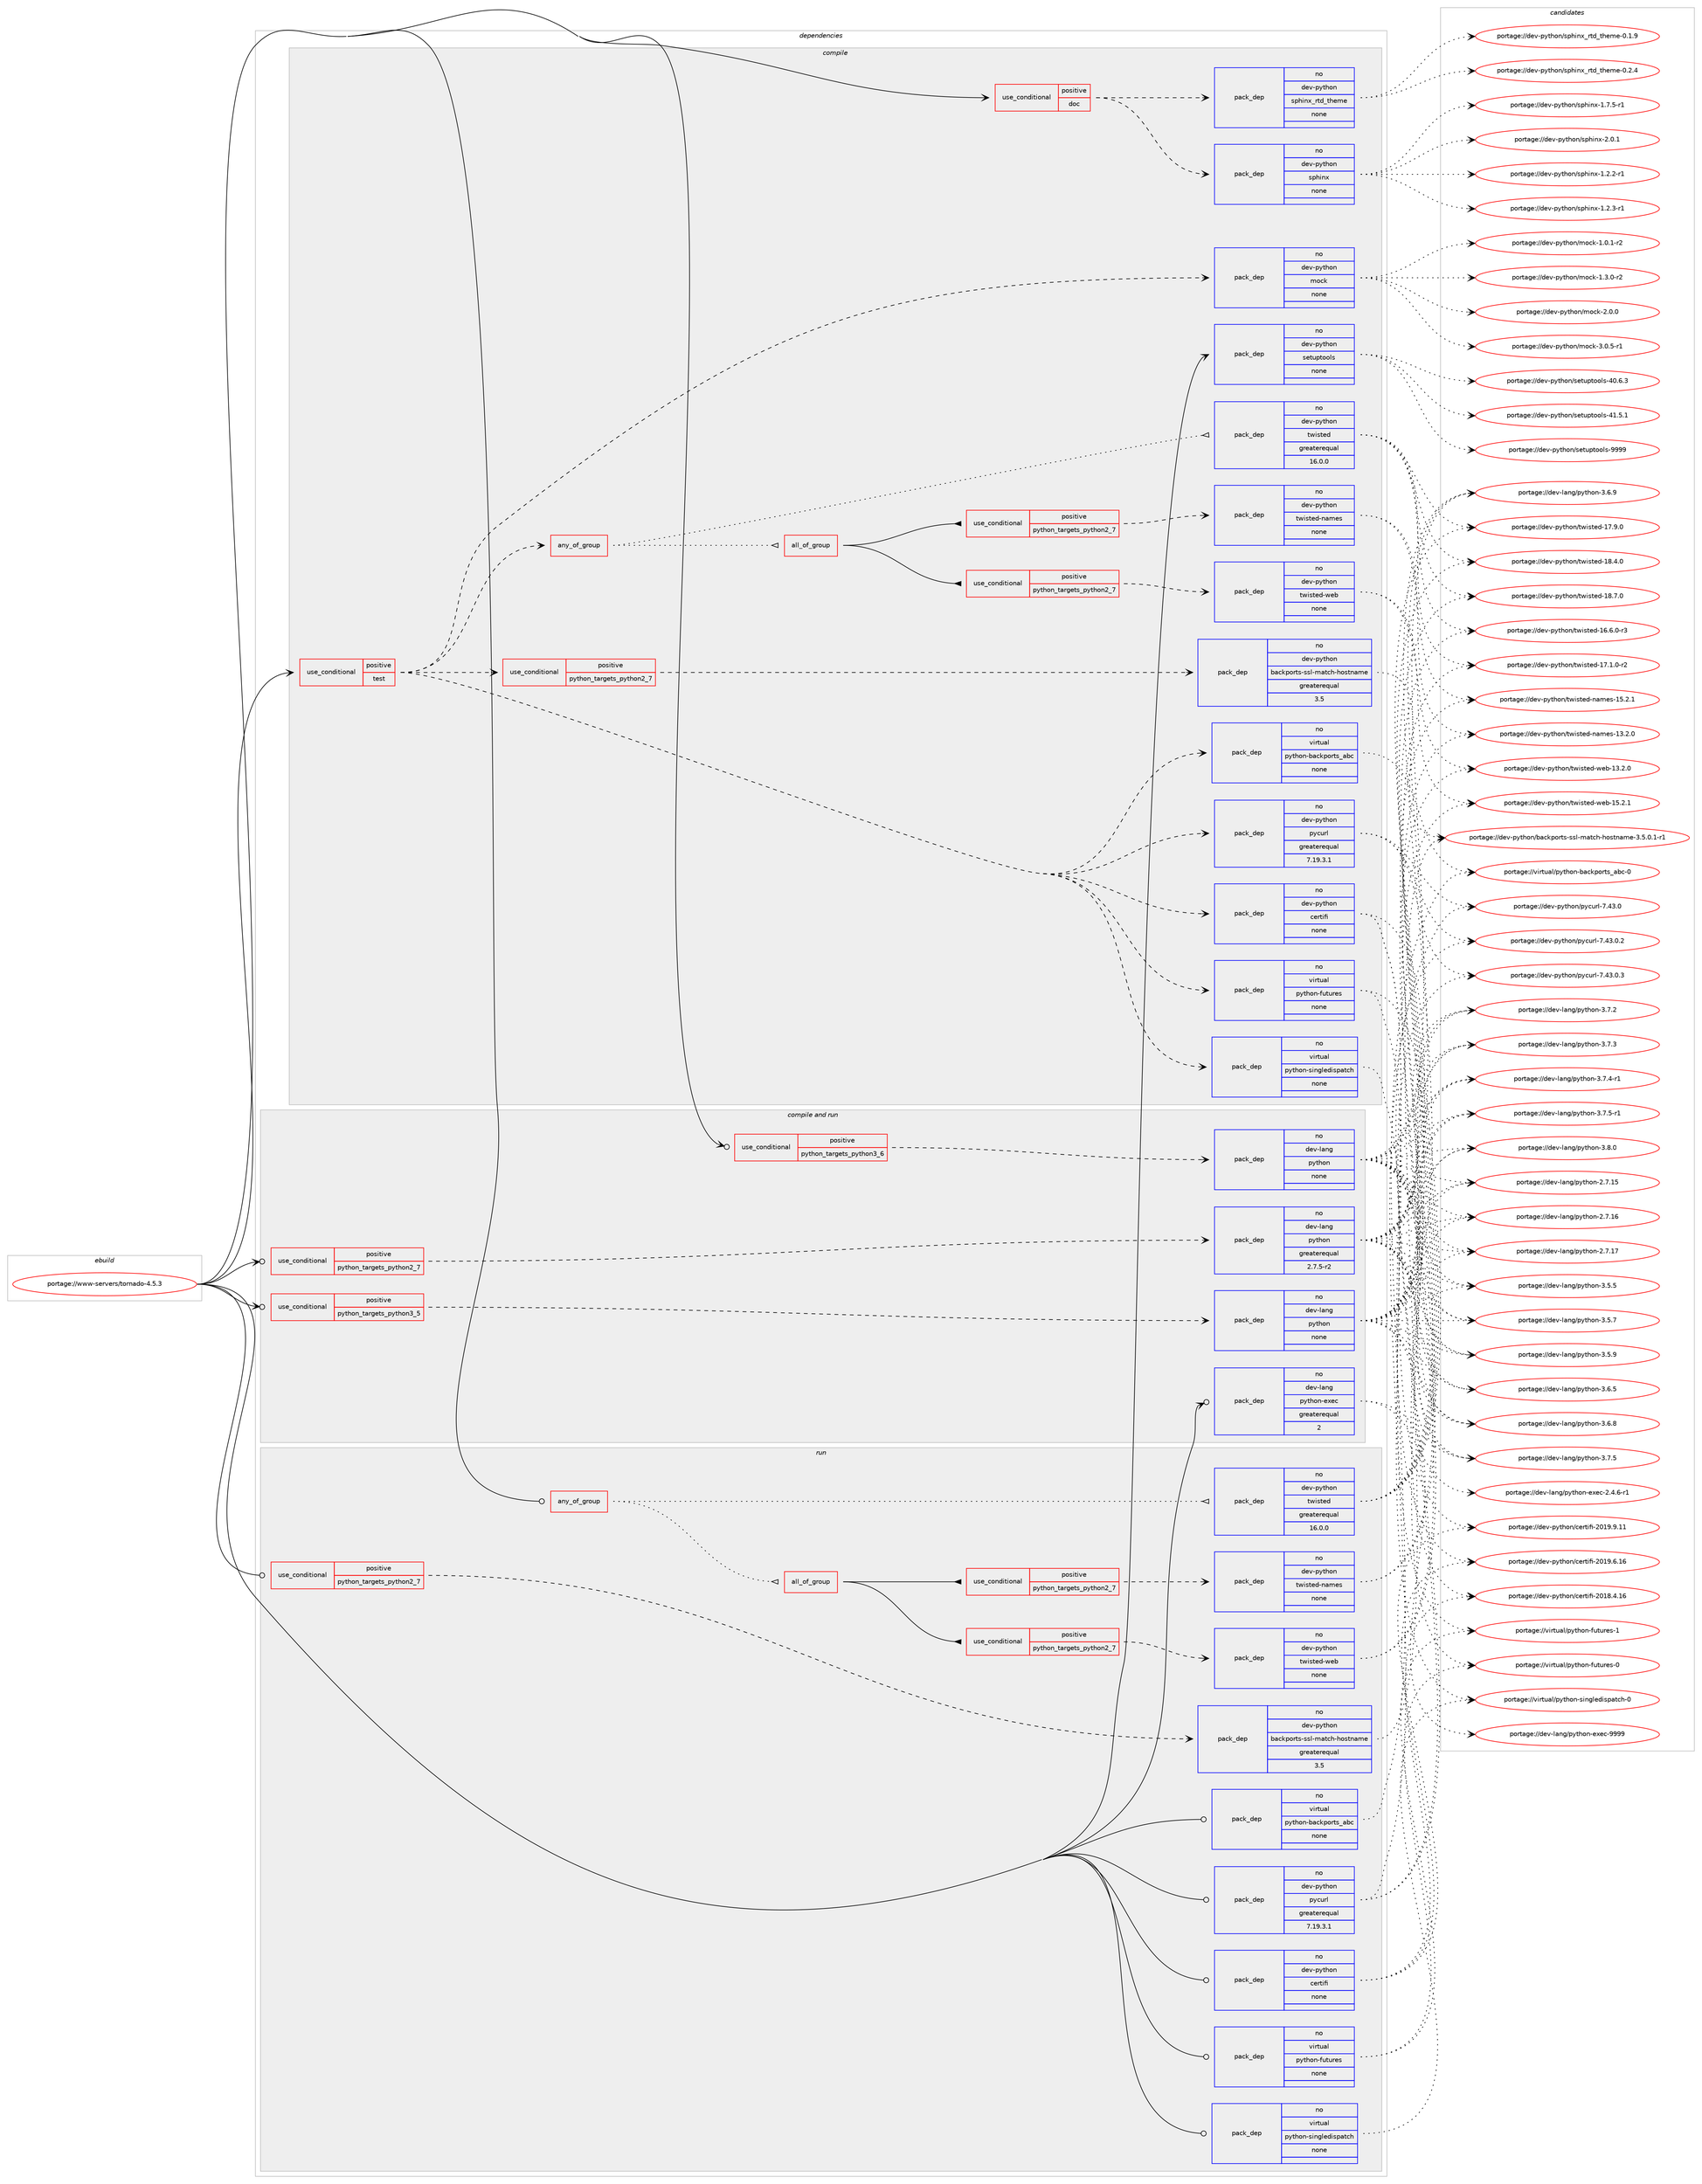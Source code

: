 digraph prolog {

# *************
# Graph options
# *************

newrank=true;
concentrate=true;
compound=true;
graph [rankdir=LR,fontname=Helvetica,fontsize=10,ranksep=1.5];#, ranksep=2.5, nodesep=0.2];
edge  [arrowhead=vee];
node  [fontname=Helvetica,fontsize=10];

# **********
# The ebuild
# **********

subgraph cluster_leftcol {
color=gray;
rank=same;
label=<<i>ebuild</i>>;
id [label="portage://www-servers/tornado-4.5.3", color=red, width=4, href="../www-servers/tornado-4.5.3.svg"];
}

# ****************
# The dependencies
# ****************

subgraph cluster_midcol {
color=gray;
label=<<i>dependencies</i>>;
subgraph cluster_compile {
fillcolor="#eeeeee";
style=filled;
label=<<i>compile</i>>;
subgraph cond107075 {
dependency444570 [label=<<TABLE BORDER="0" CELLBORDER="1" CELLSPACING="0" CELLPADDING="4"><TR><TD ROWSPAN="3" CELLPADDING="10">use_conditional</TD></TR><TR><TD>positive</TD></TR><TR><TD>doc</TD></TR></TABLE>>, shape=none, color=red];
subgraph pack329597 {
dependency444571 [label=<<TABLE BORDER="0" CELLBORDER="1" CELLSPACING="0" CELLPADDING="4" WIDTH="220"><TR><TD ROWSPAN="6" CELLPADDING="30">pack_dep</TD></TR><TR><TD WIDTH="110">no</TD></TR><TR><TD>dev-python</TD></TR><TR><TD>sphinx</TD></TR><TR><TD>none</TD></TR><TR><TD></TD></TR></TABLE>>, shape=none, color=blue];
}
dependency444570:e -> dependency444571:w [weight=20,style="dashed",arrowhead="vee"];
subgraph pack329598 {
dependency444572 [label=<<TABLE BORDER="0" CELLBORDER="1" CELLSPACING="0" CELLPADDING="4" WIDTH="220"><TR><TD ROWSPAN="6" CELLPADDING="30">pack_dep</TD></TR><TR><TD WIDTH="110">no</TD></TR><TR><TD>dev-python</TD></TR><TR><TD>sphinx_rtd_theme</TD></TR><TR><TD>none</TD></TR><TR><TD></TD></TR></TABLE>>, shape=none, color=blue];
}
dependency444570:e -> dependency444572:w [weight=20,style="dashed",arrowhead="vee"];
}
id:e -> dependency444570:w [weight=20,style="solid",arrowhead="vee"];
subgraph cond107076 {
dependency444573 [label=<<TABLE BORDER="0" CELLBORDER="1" CELLSPACING="0" CELLPADDING="4"><TR><TD ROWSPAN="3" CELLPADDING="10">use_conditional</TD></TR><TR><TD>positive</TD></TR><TR><TD>test</TD></TR></TABLE>>, shape=none, color=red];
subgraph pack329599 {
dependency444574 [label=<<TABLE BORDER="0" CELLBORDER="1" CELLSPACING="0" CELLPADDING="4" WIDTH="220"><TR><TD ROWSPAN="6" CELLPADDING="30">pack_dep</TD></TR><TR><TD WIDTH="110">no</TD></TR><TR><TD>dev-python</TD></TR><TR><TD>certifi</TD></TR><TR><TD>none</TD></TR><TR><TD></TD></TR></TABLE>>, shape=none, color=blue];
}
dependency444573:e -> dependency444574:w [weight=20,style="dashed",arrowhead="vee"];
subgraph pack329600 {
dependency444575 [label=<<TABLE BORDER="0" CELLBORDER="1" CELLSPACING="0" CELLPADDING="4" WIDTH="220"><TR><TD ROWSPAN="6" CELLPADDING="30">pack_dep</TD></TR><TR><TD WIDTH="110">no</TD></TR><TR><TD>dev-python</TD></TR><TR><TD>pycurl</TD></TR><TR><TD>greaterequal</TD></TR><TR><TD>7.19.3.1</TD></TR></TABLE>>, shape=none, color=blue];
}
dependency444573:e -> dependency444575:w [weight=20,style="dashed",arrowhead="vee"];
subgraph cond107077 {
dependency444576 [label=<<TABLE BORDER="0" CELLBORDER="1" CELLSPACING="0" CELLPADDING="4"><TR><TD ROWSPAN="3" CELLPADDING="10">use_conditional</TD></TR><TR><TD>positive</TD></TR><TR><TD>python_targets_python2_7</TD></TR></TABLE>>, shape=none, color=red];
subgraph pack329601 {
dependency444577 [label=<<TABLE BORDER="0" CELLBORDER="1" CELLSPACING="0" CELLPADDING="4" WIDTH="220"><TR><TD ROWSPAN="6" CELLPADDING="30">pack_dep</TD></TR><TR><TD WIDTH="110">no</TD></TR><TR><TD>dev-python</TD></TR><TR><TD>backports-ssl-match-hostname</TD></TR><TR><TD>greaterequal</TD></TR><TR><TD>3.5</TD></TR></TABLE>>, shape=none, color=blue];
}
dependency444576:e -> dependency444577:w [weight=20,style="dashed",arrowhead="vee"];
}
dependency444573:e -> dependency444576:w [weight=20,style="dashed",arrowhead="vee"];
subgraph any7617 {
dependency444578 [label=<<TABLE BORDER="0" CELLBORDER="1" CELLSPACING="0" CELLPADDING="4"><TR><TD CELLPADDING="10">any_of_group</TD></TR></TABLE>>, shape=none, color=red];subgraph pack329602 {
dependency444579 [label=<<TABLE BORDER="0" CELLBORDER="1" CELLSPACING="0" CELLPADDING="4" WIDTH="220"><TR><TD ROWSPAN="6" CELLPADDING="30">pack_dep</TD></TR><TR><TD WIDTH="110">no</TD></TR><TR><TD>dev-python</TD></TR><TR><TD>twisted</TD></TR><TR><TD>greaterequal</TD></TR><TR><TD>16.0.0</TD></TR></TABLE>>, shape=none, color=blue];
}
dependency444578:e -> dependency444579:w [weight=20,style="dotted",arrowhead="oinv"];
subgraph all284 {
dependency444580 [label=<<TABLE BORDER="0" CELLBORDER="1" CELLSPACING="0" CELLPADDING="4"><TR><TD CELLPADDING="10">all_of_group</TD></TR></TABLE>>, shape=none, color=red];subgraph cond107078 {
dependency444581 [label=<<TABLE BORDER="0" CELLBORDER="1" CELLSPACING="0" CELLPADDING="4"><TR><TD ROWSPAN="3" CELLPADDING="10">use_conditional</TD></TR><TR><TD>positive</TD></TR><TR><TD>python_targets_python2_7</TD></TR></TABLE>>, shape=none, color=red];
subgraph pack329603 {
dependency444582 [label=<<TABLE BORDER="0" CELLBORDER="1" CELLSPACING="0" CELLPADDING="4" WIDTH="220"><TR><TD ROWSPAN="6" CELLPADDING="30">pack_dep</TD></TR><TR><TD WIDTH="110">no</TD></TR><TR><TD>dev-python</TD></TR><TR><TD>twisted-names</TD></TR><TR><TD>none</TD></TR><TR><TD></TD></TR></TABLE>>, shape=none, color=blue];
}
dependency444581:e -> dependency444582:w [weight=20,style="dashed",arrowhead="vee"];
}
dependency444580:e -> dependency444581:w [weight=20,style="solid",arrowhead="inv"];
subgraph cond107079 {
dependency444583 [label=<<TABLE BORDER="0" CELLBORDER="1" CELLSPACING="0" CELLPADDING="4"><TR><TD ROWSPAN="3" CELLPADDING="10">use_conditional</TD></TR><TR><TD>positive</TD></TR><TR><TD>python_targets_python2_7</TD></TR></TABLE>>, shape=none, color=red];
subgraph pack329604 {
dependency444584 [label=<<TABLE BORDER="0" CELLBORDER="1" CELLSPACING="0" CELLPADDING="4" WIDTH="220"><TR><TD ROWSPAN="6" CELLPADDING="30">pack_dep</TD></TR><TR><TD WIDTH="110">no</TD></TR><TR><TD>dev-python</TD></TR><TR><TD>twisted-web</TD></TR><TR><TD>none</TD></TR><TR><TD></TD></TR></TABLE>>, shape=none, color=blue];
}
dependency444583:e -> dependency444584:w [weight=20,style="dashed",arrowhead="vee"];
}
dependency444580:e -> dependency444583:w [weight=20,style="solid",arrowhead="inv"];
}
dependency444578:e -> dependency444580:w [weight=20,style="dotted",arrowhead="oinv"];
}
dependency444573:e -> dependency444578:w [weight=20,style="dashed",arrowhead="vee"];
subgraph pack329605 {
dependency444585 [label=<<TABLE BORDER="0" CELLBORDER="1" CELLSPACING="0" CELLPADDING="4" WIDTH="220"><TR><TD ROWSPAN="6" CELLPADDING="30">pack_dep</TD></TR><TR><TD WIDTH="110">no</TD></TR><TR><TD>virtual</TD></TR><TR><TD>python-backports_abc</TD></TR><TR><TD>none</TD></TR><TR><TD></TD></TR></TABLE>>, shape=none, color=blue];
}
dependency444573:e -> dependency444585:w [weight=20,style="dashed",arrowhead="vee"];
subgraph pack329606 {
dependency444586 [label=<<TABLE BORDER="0" CELLBORDER="1" CELLSPACING="0" CELLPADDING="4" WIDTH="220"><TR><TD ROWSPAN="6" CELLPADDING="30">pack_dep</TD></TR><TR><TD WIDTH="110">no</TD></TR><TR><TD>virtual</TD></TR><TR><TD>python-futures</TD></TR><TR><TD>none</TD></TR><TR><TD></TD></TR></TABLE>>, shape=none, color=blue];
}
dependency444573:e -> dependency444586:w [weight=20,style="dashed",arrowhead="vee"];
subgraph pack329607 {
dependency444587 [label=<<TABLE BORDER="0" CELLBORDER="1" CELLSPACING="0" CELLPADDING="4" WIDTH="220"><TR><TD ROWSPAN="6" CELLPADDING="30">pack_dep</TD></TR><TR><TD WIDTH="110">no</TD></TR><TR><TD>virtual</TD></TR><TR><TD>python-singledispatch</TD></TR><TR><TD>none</TD></TR><TR><TD></TD></TR></TABLE>>, shape=none, color=blue];
}
dependency444573:e -> dependency444587:w [weight=20,style="dashed",arrowhead="vee"];
subgraph pack329608 {
dependency444588 [label=<<TABLE BORDER="0" CELLBORDER="1" CELLSPACING="0" CELLPADDING="4" WIDTH="220"><TR><TD ROWSPAN="6" CELLPADDING="30">pack_dep</TD></TR><TR><TD WIDTH="110">no</TD></TR><TR><TD>dev-python</TD></TR><TR><TD>mock</TD></TR><TR><TD>none</TD></TR><TR><TD></TD></TR></TABLE>>, shape=none, color=blue];
}
dependency444573:e -> dependency444588:w [weight=20,style="dashed",arrowhead="vee"];
}
id:e -> dependency444573:w [weight=20,style="solid",arrowhead="vee"];
subgraph pack329609 {
dependency444589 [label=<<TABLE BORDER="0" CELLBORDER="1" CELLSPACING="0" CELLPADDING="4" WIDTH="220"><TR><TD ROWSPAN="6" CELLPADDING="30">pack_dep</TD></TR><TR><TD WIDTH="110">no</TD></TR><TR><TD>dev-python</TD></TR><TR><TD>setuptools</TD></TR><TR><TD>none</TD></TR><TR><TD></TD></TR></TABLE>>, shape=none, color=blue];
}
id:e -> dependency444589:w [weight=20,style="solid",arrowhead="vee"];
}
subgraph cluster_compileandrun {
fillcolor="#eeeeee";
style=filled;
label=<<i>compile and run</i>>;
subgraph cond107080 {
dependency444590 [label=<<TABLE BORDER="0" CELLBORDER="1" CELLSPACING="0" CELLPADDING="4"><TR><TD ROWSPAN="3" CELLPADDING="10">use_conditional</TD></TR><TR><TD>positive</TD></TR><TR><TD>python_targets_python2_7</TD></TR></TABLE>>, shape=none, color=red];
subgraph pack329610 {
dependency444591 [label=<<TABLE BORDER="0" CELLBORDER="1" CELLSPACING="0" CELLPADDING="4" WIDTH="220"><TR><TD ROWSPAN="6" CELLPADDING="30">pack_dep</TD></TR><TR><TD WIDTH="110">no</TD></TR><TR><TD>dev-lang</TD></TR><TR><TD>python</TD></TR><TR><TD>greaterequal</TD></TR><TR><TD>2.7.5-r2</TD></TR></TABLE>>, shape=none, color=blue];
}
dependency444590:e -> dependency444591:w [weight=20,style="dashed",arrowhead="vee"];
}
id:e -> dependency444590:w [weight=20,style="solid",arrowhead="odotvee"];
subgraph cond107081 {
dependency444592 [label=<<TABLE BORDER="0" CELLBORDER="1" CELLSPACING="0" CELLPADDING="4"><TR><TD ROWSPAN="3" CELLPADDING="10">use_conditional</TD></TR><TR><TD>positive</TD></TR><TR><TD>python_targets_python3_5</TD></TR></TABLE>>, shape=none, color=red];
subgraph pack329611 {
dependency444593 [label=<<TABLE BORDER="0" CELLBORDER="1" CELLSPACING="0" CELLPADDING="4" WIDTH="220"><TR><TD ROWSPAN="6" CELLPADDING="30">pack_dep</TD></TR><TR><TD WIDTH="110">no</TD></TR><TR><TD>dev-lang</TD></TR><TR><TD>python</TD></TR><TR><TD>none</TD></TR><TR><TD></TD></TR></TABLE>>, shape=none, color=blue];
}
dependency444592:e -> dependency444593:w [weight=20,style="dashed",arrowhead="vee"];
}
id:e -> dependency444592:w [weight=20,style="solid",arrowhead="odotvee"];
subgraph cond107082 {
dependency444594 [label=<<TABLE BORDER="0" CELLBORDER="1" CELLSPACING="0" CELLPADDING="4"><TR><TD ROWSPAN="3" CELLPADDING="10">use_conditional</TD></TR><TR><TD>positive</TD></TR><TR><TD>python_targets_python3_6</TD></TR></TABLE>>, shape=none, color=red];
subgraph pack329612 {
dependency444595 [label=<<TABLE BORDER="0" CELLBORDER="1" CELLSPACING="0" CELLPADDING="4" WIDTH="220"><TR><TD ROWSPAN="6" CELLPADDING="30">pack_dep</TD></TR><TR><TD WIDTH="110">no</TD></TR><TR><TD>dev-lang</TD></TR><TR><TD>python</TD></TR><TR><TD>none</TD></TR><TR><TD></TD></TR></TABLE>>, shape=none, color=blue];
}
dependency444594:e -> dependency444595:w [weight=20,style="dashed",arrowhead="vee"];
}
id:e -> dependency444594:w [weight=20,style="solid",arrowhead="odotvee"];
subgraph pack329613 {
dependency444596 [label=<<TABLE BORDER="0" CELLBORDER="1" CELLSPACING="0" CELLPADDING="4" WIDTH="220"><TR><TD ROWSPAN="6" CELLPADDING="30">pack_dep</TD></TR><TR><TD WIDTH="110">no</TD></TR><TR><TD>dev-lang</TD></TR><TR><TD>python-exec</TD></TR><TR><TD>greaterequal</TD></TR><TR><TD>2</TD></TR></TABLE>>, shape=none, color=blue];
}
id:e -> dependency444596:w [weight=20,style="solid",arrowhead="odotvee"];
}
subgraph cluster_run {
fillcolor="#eeeeee";
style=filled;
label=<<i>run</i>>;
subgraph any7618 {
dependency444597 [label=<<TABLE BORDER="0" CELLBORDER="1" CELLSPACING="0" CELLPADDING="4"><TR><TD CELLPADDING="10">any_of_group</TD></TR></TABLE>>, shape=none, color=red];subgraph pack329614 {
dependency444598 [label=<<TABLE BORDER="0" CELLBORDER="1" CELLSPACING="0" CELLPADDING="4" WIDTH="220"><TR><TD ROWSPAN="6" CELLPADDING="30">pack_dep</TD></TR><TR><TD WIDTH="110">no</TD></TR><TR><TD>dev-python</TD></TR><TR><TD>twisted</TD></TR><TR><TD>greaterequal</TD></TR><TR><TD>16.0.0</TD></TR></TABLE>>, shape=none, color=blue];
}
dependency444597:e -> dependency444598:w [weight=20,style="dotted",arrowhead="oinv"];
subgraph all285 {
dependency444599 [label=<<TABLE BORDER="0" CELLBORDER="1" CELLSPACING="0" CELLPADDING="4"><TR><TD CELLPADDING="10">all_of_group</TD></TR></TABLE>>, shape=none, color=red];subgraph cond107083 {
dependency444600 [label=<<TABLE BORDER="0" CELLBORDER="1" CELLSPACING="0" CELLPADDING="4"><TR><TD ROWSPAN="3" CELLPADDING="10">use_conditional</TD></TR><TR><TD>positive</TD></TR><TR><TD>python_targets_python2_7</TD></TR></TABLE>>, shape=none, color=red];
subgraph pack329615 {
dependency444601 [label=<<TABLE BORDER="0" CELLBORDER="1" CELLSPACING="0" CELLPADDING="4" WIDTH="220"><TR><TD ROWSPAN="6" CELLPADDING="30">pack_dep</TD></TR><TR><TD WIDTH="110">no</TD></TR><TR><TD>dev-python</TD></TR><TR><TD>twisted-names</TD></TR><TR><TD>none</TD></TR><TR><TD></TD></TR></TABLE>>, shape=none, color=blue];
}
dependency444600:e -> dependency444601:w [weight=20,style="dashed",arrowhead="vee"];
}
dependency444599:e -> dependency444600:w [weight=20,style="solid",arrowhead="inv"];
subgraph cond107084 {
dependency444602 [label=<<TABLE BORDER="0" CELLBORDER="1" CELLSPACING="0" CELLPADDING="4"><TR><TD ROWSPAN="3" CELLPADDING="10">use_conditional</TD></TR><TR><TD>positive</TD></TR><TR><TD>python_targets_python2_7</TD></TR></TABLE>>, shape=none, color=red];
subgraph pack329616 {
dependency444603 [label=<<TABLE BORDER="0" CELLBORDER="1" CELLSPACING="0" CELLPADDING="4" WIDTH="220"><TR><TD ROWSPAN="6" CELLPADDING="30">pack_dep</TD></TR><TR><TD WIDTH="110">no</TD></TR><TR><TD>dev-python</TD></TR><TR><TD>twisted-web</TD></TR><TR><TD>none</TD></TR><TR><TD></TD></TR></TABLE>>, shape=none, color=blue];
}
dependency444602:e -> dependency444603:w [weight=20,style="dashed",arrowhead="vee"];
}
dependency444599:e -> dependency444602:w [weight=20,style="solid",arrowhead="inv"];
}
dependency444597:e -> dependency444599:w [weight=20,style="dotted",arrowhead="oinv"];
}
id:e -> dependency444597:w [weight=20,style="solid",arrowhead="odot"];
subgraph cond107085 {
dependency444604 [label=<<TABLE BORDER="0" CELLBORDER="1" CELLSPACING="0" CELLPADDING="4"><TR><TD ROWSPAN="3" CELLPADDING="10">use_conditional</TD></TR><TR><TD>positive</TD></TR><TR><TD>python_targets_python2_7</TD></TR></TABLE>>, shape=none, color=red];
subgraph pack329617 {
dependency444605 [label=<<TABLE BORDER="0" CELLBORDER="1" CELLSPACING="0" CELLPADDING="4" WIDTH="220"><TR><TD ROWSPAN="6" CELLPADDING="30">pack_dep</TD></TR><TR><TD WIDTH="110">no</TD></TR><TR><TD>dev-python</TD></TR><TR><TD>backports-ssl-match-hostname</TD></TR><TR><TD>greaterequal</TD></TR><TR><TD>3.5</TD></TR></TABLE>>, shape=none, color=blue];
}
dependency444604:e -> dependency444605:w [weight=20,style="dashed",arrowhead="vee"];
}
id:e -> dependency444604:w [weight=20,style="solid",arrowhead="odot"];
subgraph pack329618 {
dependency444606 [label=<<TABLE BORDER="0" CELLBORDER="1" CELLSPACING="0" CELLPADDING="4" WIDTH="220"><TR><TD ROWSPAN="6" CELLPADDING="30">pack_dep</TD></TR><TR><TD WIDTH="110">no</TD></TR><TR><TD>dev-python</TD></TR><TR><TD>certifi</TD></TR><TR><TD>none</TD></TR><TR><TD></TD></TR></TABLE>>, shape=none, color=blue];
}
id:e -> dependency444606:w [weight=20,style="solid",arrowhead="odot"];
subgraph pack329619 {
dependency444607 [label=<<TABLE BORDER="0" CELLBORDER="1" CELLSPACING="0" CELLPADDING="4" WIDTH="220"><TR><TD ROWSPAN="6" CELLPADDING="30">pack_dep</TD></TR><TR><TD WIDTH="110">no</TD></TR><TR><TD>dev-python</TD></TR><TR><TD>pycurl</TD></TR><TR><TD>greaterequal</TD></TR><TR><TD>7.19.3.1</TD></TR></TABLE>>, shape=none, color=blue];
}
id:e -> dependency444607:w [weight=20,style="solid",arrowhead="odot"];
subgraph pack329620 {
dependency444608 [label=<<TABLE BORDER="0" CELLBORDER="1" CELLSPACING="0" CELLPADDING="4" WIDTH="220"><TR><TD ROWSPAN="6" CELLPADDING="30">pack_dep</TD></TR><TR><TD WIDTH="110">no</TD></TR><TR><TD>virtual</TD></TR><TR><TD>python-backports_abc</TD></TR><TR><TD>none</TD></TR><TR><TD></TD></TR></TABLE>>, shape=none, color=blue];
}
id:e -> dependency444608:w [weight=20,style="solid",arrowhead="odot"];
subgraph pack329621 {
dependency444609 [label=<<TABLE BORDER="0" CELLBORDER="1" CELLSPACING="0" CELLPADDING="4" WIDTH="220"><TR><TD ROWSPAN="6" CELLPADDING="30">pack_dep</TD></TR><TR><TD WIDTH="110">no</TD></TR><TR><TD>virtual</TD></TR><TR><TD>python-futures</TD></TR><TR><TD>none</TD></TR><TR><TD></TD></TR></TABLE>>, shape=none, color=blue];
}
id:e -> dependency444609:w [weight=20,style="solid",arrowhead="odot"];
subgraph pack329622 {
dependency444610 [label=<<TABLE BORDER="0" CELLBORDER="1" CELLSPACING="0" CELLPADDING="4" WIDTH="220"><TR><TD ROWSPAN="6" CELLPADDING="30">pack_dep</TD></TR><TR><TD WIDTH="110">no</TD></TR><TR><TD>virtual</TD></TR><TR><TD>python-singledispatch</TD></TR><TR><TD>none</TD></TR><TR><TD></TD></TR></TABLE>>, shape=none, color=blue];
}
id:e -> dependency444610:w [weight=20,style="solid",arrowhead="odot"];
}
}

# **************
# The candidates
# **************

subgraph cluster_choices {
rank=same;
color=gray;
label=<<i>candidates</i>>;

subgraph choice329597 {
color=black;
nodesep=1;
choiceportage10010111845112121116104111110471151121041051101204549465046504511449 [label="portage://dev-python/sphinx-1.2.2-r1", color=red, width=4,href="../dev-python/sphinx-1.2.2-r1.svg"];
choiceportage10010111845112121116104111110471151121041051101204549465046514511449 [label="portage://dev-python/sphinx-1.2.3-r1", color=red, width=4,href="../dev-python/sphinx-1.2.3-r1.svg"];
choiceportage10010111845112121116104111110471151121041051101204549465546534511449 [label="portage://dev-python/sphinx-1.7.5-r1", color=red, width=4,href="../dev-python/sphinx-1.7.5-r1.svg"];
choiceportage1001011184511212111610411111047115112104105110120455046484649 [label="portage://dev-python/sphinx-2.0.1", color=red, width=4,href="../dev-python/sphinx-2.0.1.svg"];
dependency444571:e -> choiceportage10010111845112121116104111110471151121041051101204549465046504511449:w [style=dotted,weight="100"];
dependency444571:e -> choiceportage10010111845112121116104111110471151121041051101204549465046514511449:w [style=dotted,weight="100"];
dependency444571:e -> choiceportage10010111845112121116104111110471151121041051101204549465546534511449:w [style=dotted,weight="100"];
dependency444571:e -> choiceportage1001011184511212111610411111047115112104105110120455046484649:w [style=dotted,weight="100"];
}
subgraph choice329598 {
color=black;
nodesep=1;
choiceportage10010111845112121116104111110471151121041051101209511411610095116104101109101454846494657 [label="portage://dev-python/sphinx_rtd_theme-0.1.9", color=red, width=4,href="../dev-python/sphinx_rtd_theme-0.1.9.svg"];
choiceportage10010111845112121116104111110471151121041051101209511411610095116104101109101454846504652 [label="portage://dev-python/sphinx_rtd_theme-0.2.4", color=red, width=4,href="../dev-python/sphinx_rtd_theme-0.2.4.svg"];
dependency444572:e -> choiceportage10010111845112121116104111110471151121041051101209511411610095116104101109101454846494657:w [style=dotted,weight="100"];
dependency444572:e -> choiceportage10010111845112121116104111110471151121041051101209511411610095116104101109101454846504652:w [style=dotted,weight="100"];
}
subgraph choice329599 {
color=black;
nodesep=1;
choiceportage10010111845112121116104111110479910111411610510210545504849564652464954 [label="portage://dev-python/certifi-2018.4.16", color=red, width=4,href="../dev-python/certifi-2018.4.16.svg"];
choiceportage10010111845112121116104111110479910111411610510210545504849574654464954 [label="portage://dev-python/certifi-2019.6.16", color=red, width=4,href="../dev-python/certifi-2019.6.16.svg"];
choiceportage10010111845112121116104111110479910111411610510210545504849574657464949 [label="portage://dev-python/certifi-2019.9.11", color=red, width=4,href="../dev-python/certifi-2019.9.11.svg"];
dependency444574:e -> choiceportage10010111845112121116104111110479910111411610510210545504849564652464954:w [style=dotted,weight="100"];
dependency444574:e -> choiceportage10010111845112121116104111110479910111411610510210545504849574654464954:w [style=dotted,weight="100"];
dependency444574:e -> choiceportage10010111845112121116104111110479910111411610510210545504849574657464949:w [style=dotted,weight="100"];
}
subgraph choice329600 {
color=black;
nodesep=1;
choiceportage10010111845112121116104111110471121219911711410845554652514648 [label="portage://dev-python/pycurl-7.43.0", color=red, width=4,href="../dev-python/pycurl-7.43.0.svg"];
choiceportage100101118451121211161041111104711212199117114108455546525146484650 [label="portage://dev-python/pycurl-7.43.0.2", color=red, width=4,href="../dev-python/pycurl-7.43.0.2.svg"];
choiceportage100101118451121211161041111104711212199117114108455546525146484651 [label="portage://dev-python/pycurl-7.43.0.3", color=red, width=4,href="../dev-python/pycurl-7.43.0.3.svg"];
dependency444575:e -> choiceportage10010111845112121116104111110471121219911711410845554652514648:w [style=dotted,weight="100"];
dependency444575:e -> choiceportage100101118451121211161041111104711212199117114108455546525146484650:w [style=dotted,weight="100"];
dependency444575:e -> choiceportage100101118451121211161041111104711212199117114108455546525146484651:w [style=dotted,weight="100"];
}
subgraph choice329601 {
color=black;
nodesep=1;
choiceportage100101118451121211161041111104798979910711211111411611545115115108451099711699104451041111151161109710910145514653464846494511449 [label="portage://dev-python/backports-ssl-match-hostname-3.5.0.1-r1", color=red, width=4,href="../dev-python/backports-ssl-match-hostname-3.5.0.1-r1.svg"];
dependency444577:e -> choiceportage100101118451121211161041111104798979910711211111411611545115115108451099711699104451041111151161109710910145514653464846494511449:w [style=dotted,weight="100"];
}
subgraph choice329602 {
color=black;
nodesep=1;
choiceportage1001011184511212111610411111047116119105115116101100454954465446484511451 [label="portage://dev-python/twisted-16.6.0-r3", color=red, width=4,href="../dev-python/twisted-16.6.0-r3.svg"];
choiceportage1001011184511212111610411111047116119105115116101100454955464946484511450 [label="portage://dev-python/twisted-17.1.0-r2", color=red, width=4,href="../dev-python/twisted-17.1.0-r2.svg"];
choiceportage100101118451121211161041111104711611910511511610110045495546574648 [label="portage://dev-python/twisted-17.9.0", color=red, width=4,href="../dev-python/twisted-17.9.0.svg"];
choiceportage100101118451121211161041111104711611910511511610110045495646524648 [label="portage://dev-python/twisted-18.4.0", color=red, width=4,href="../dev-python/twisted-18.4.0.svg"];
choiceportage100101118451121211161041111104711611910511511610110045495646554648 [label="portage://dev-python/twisted-18.7.0", color=red, width=4,href="../dev-python/twisted-18.7.0.svg"];
dependency444579:e -> choiceportage1001011184511212111610411111047116119105115116101100454954465446484511451:w [style=dotted,weight="100"];
dependency444579:e -> choiceportage1001011184511212111610411111047116119105115116101100454955464946484511450:w [style=dotted,weight="100"];
dependency444579:e -> choiceportage100101118451121211161041111104711611910511511610110045495546574648:w [style=dotted,weight="100"];
dependency444579:e -> choiceportage100101118451121211161041111104711611910511511610110045495646524648:w [style=dotted,weight="100"];
dependency444579:e -> choiceportage100101118451121211161041111104711611910511511610110045495646554648:w [style=dotted,weight="100"];
}
subgraph choice329603 {
color=black;
nodesep=1;
choiceportage1001011184511212111610411111047116119105115116101100451109710910111545495146504648 [label="portage://dev-python/twisted-names-13.2.0", color=red, width=4,href="../dev-python/twisted-names-13.2.0.svg"];
choiceportage1001011184511212111610411111047116119105115116101100451109710910111545495346504649 [label="portage://dev-python/twisted-names-15.2.1", color=red, width=4,href="../dev-python/twisted-names-15.2.1.svg"];
dependency444582:e -> choiceportage1001011184511212111610411111047116119105115116101100451109710910111545495146504648:w [style=dotted,weight="100"];
dependency444582:e -> choiceportage1001011184511212111610411111047116119105115116101100451109710910111545495346504649:w [style=dotted,weight="100"];
}
subgraph choice329604 {
color=black;
nodesep=1;
choiceportage1001011184511212111610411111047116119105115116101100451191019845495146504648 [label="portage://dev-python/twisted-web-13.2.0", color=red, width=4,href="../dev-python/twisted-web-13.2.0.svg"];
choiceportage1001011184511212111610411111047116119105115116101100451191019845495346504649 [label="portage://dev-python/twisted-web-15.2.1", color=red, width=4,href="../dev-python/twisted-web-15.2.1.svg"];
dependency444584:e -> choiceportage1001011184511212111610411111047116119105115116101100451191019845495146504648:w [style=dotted,weight="100"];
dependency444584:e -> choiceportage1001011184511212111610411111047116119105115116101100451191019845495346504649:w [style=dotted,weight="100"];
}
subgraph choice329605 {
color=black;
nodesep=1;
choiceportage118105114116117971084711212111610411111045989799107112111114116115959798994548 [label="portage://virtual/python-backports_abc-0", color=red, width=4,href="../virtual/python-backports_abc-0.svg"];
dependency444585:e -> choiceportage118105114116117971084711212111610411111045989799107112111114116115959798994548:w [style=dotted,weight="100"];
}
subgraph choice329606 {
color=black;
nodesep=1;
choiceportage1181051141161179710847112121116104111110451021171161171141011154548 [label="portage://virtual/python-futures-0", color=red, width=4,href="../virtual/python-futures-0.svg"];
choiceportage1181051141161179710847112121116104111110451021171161171141011154549 [label="portage://virtual/python-futures-1", color=red, width=4,href="../virtual/python-futures-1.svg"];
dependency444586:e -> choiceportage1181051141161179710847112121116104111110451021171161171141011154548:w [style=dotted,weight="100"];
dependency444586:e -> choiceportage1181051141161179710847112121116104111110451021171161171141011154549:w [style=dotted,weight="100"];
}
subgraph choice329607 {
color=black;
nodesep=1;
choiceportage11810511411611797108471121211161041111104511510511010310810110010511511297116991044548 [label="portage://virtual/python-singledispatch-0", color=red, width=4,href="../virtual/python-singledispatch-0.svg"];
dependency444587:e -> choiceportage11810511411611797108471121211161041111104511510511010310810110010511511297116991044548:w [style=dotted,weight="100"];
}
subgraph choice329608 {
color=black;
nodesep=1;
choiceportage1001011184511212111610411111047109111991074549464846494511450 [label="portage://dev-python/mock-1.0.1-r2", color=red, width=4,href="../dev-python/mock-1.0.1-r2.svg"];
choiceportage1001011184511212111610411111047109111991074549465146484511450 [label="portage://dev-python/mock-1.3.0-r2", color=red, width=4,href="../dev-python/mock-1.3.0-r2.svg"];
choiceportage100101118451121211161041111104710911199107455046484648 [label="portage://dev-python/mock-2.0.0", color=red, width=4,href="../dev-python/mock-2.0.0.svg"];
choiceportage1001011184511212111610411111047109111991074551464846534511449 [label="portage://dev-python/mock-3.0.5-r1", color=red, width=4,href="../dev-python/mock-3.0.5-r1.svg"];
dependency444588:e -> choiceportage1001011184511212111610411111047109111991074549464846494511450:w [style=dotted,weight="100"];
dependency444588:e -> choiceportage1001011184511212111610411111047109111991074549465146484511450:w [style=dotted,weight="100"];
dependency444588:e -> choiceportage100101118451121211161041111104710911199107455046484648:w [style=dotted,weight="100"];
dependency444588:e -> choiceportage1001011184511212111610411111047109111991074551464846534511449:w [style=dotted,weight="100"];
}
subgraph choice329609 {
color=black;
nodesep=1;
choiceportage100101118451121211161041111104711510111611711211611111110811545524846544651 [label="portage://dev-python/setuptools-40.6.3", color=red, width=4,href="../dev-python/setuptools-40.6.3.svg"];
choiceportage100101118451121211161041111104711510111611711211611111110811545524946534649 [label="portage://dev-python/setuptools-41.5.1", color=red, width=4,href="../dev-python/setuptools-41.5.1.svg"];
choiceportage10010111845112121116104111110471151011161171121161111111081154557575757 [label="portage://dev-python/setuptools-9999", color=red, width=4,href="../dev-python/setuptools-9999.svg"];
dependency444589:e -> choiceportage100101118451121211161041111104711510111611711211611111110811545524846544651:w [style=dotted,weight="100"];
dependency444589:e -> choiceportage100101118451121211161041111104711510111611711211611111110811545524946534649:w [style=dotted,weight="100"];
dependency444589:e -> choiceportage10010111845112121116104111110471151011161171121161111111081154557575757:w [style=dotted,weight="100"];
}
subgraph choice329610 {
color=black;
nodesep=1;
choiceportage10010111845108971101034711212111610411111045504655464953 [label="portage://dev-lang/python-2.7.15", color=red, width=4,href="../dev-lang/python-2.7.15.svg"];
choiceportage10010111845108971101034711212111610411111045504655464954 [label="portage://dev-lang/python-2.7.16", color=red, width=4,href="../dev-lang/python-2.7.16.svg"];
choiceportage10010111845108971101034711212111610411111045504655464955 [label="portage://dev-lang/python-2.7.17", color=red, width=4,href="../dev-lang/python-2.7.17.svg"];
choiceportage100101118451089711010347112121116104111110455146534653 [label="portage://dev-lang/python-3.5.5", color=red, width=4,href="../dev-lang/python-3.5.5.svg"];
choiceportage100101118451089711010347112121116104111110455146534655 [label="portage://dev-lang/python-3.5.7", color=red, width=4,href="../dev-lang/python-3.5.7.svg"];
choiceportage100101118451089711010347112121116104111110455146534657 [label="portage://dev-lang/python-3.5.9", color=red, width=4,href="../dev-lang/python-3.5.9.svg"];
choiceportage100101118451089711010347112121116104111110455146544653 [label="portage://dev-lang/python-3.6.5", color=red, width=4,href="../dev-lang/python-3.6.5.svg"];
choiceportage100101118451089711010347112121116104111110455146544656 [label="portage://dev-lang/python-3.6.8", color=red, width=4,href="../dev-lang/python-3.6.8.svg"];
choiceportage100101118451089711010347112121116104111110455146544657 [label="portage://dev-lang/python-3.6.9", color=red, width=4,href="../dev-lang/python-3.6.9.svg"];
choiceportage100101118451089711010347112121116104111110455146554650 [label="portage://dev-lang/python-3.7.2", color=red, width=4,href="../dev-lang/python-3.7.2.svg"];
choiceportage100101118451089711010347112121116104111110455146554651 [label="portage://dev-lang/python-3.7.3", color=red, width=4,href="../dev-lang/python-3.7.3.svg"];
choiceportage1001011184510897110103471121211161041111104551465546524511449 [label="portage://dev-lang/python-3.7.4-r1", color=red, width=4,href="../dev-lang/python-3.7.4-r1.svg"];
choiceportage100101118451089711010347112121116104111110455146554653 [label="portage://dev-lang/python-3.7.5", color=red, width=4,href="../dev-lang/python-3.7.5.svg"];
choiceportage1001011184510897110103471121211161041111104551465546534511449 [label="portage://dev-lang/python-3.7.5-r1", color=red, width=4,href="../dev-lang/python-3.7.5-r1.svg"];
choiceportage100101118451089711010347112121116104111110455146564648 [label="portage://dev-lang/python-3.8.0", color=red, width=4,href="../dev-lang/python-3.8.0.svg"];
dependency444591:e -> choiceportage10010111845108971101034711212111610411111045504655464953:w [style=dotted,weight="100"];
dependency444591:e -> choiceportage10010111845108971101034711212111610411111045504655464954:w [style=dotted,weight="100"];
dependency444591:e -> choiceportage10010111845108971101034711212111610411111045504655464955:w [style=dotted,weight="100"];
dependency444591:e -> choiceportage100101118451089711010347112121116104111110455146534653:w [style=dotted,weight="100"];
dependency444591:e -> choiceportage100101118451089711010347112121116104111110455146534655:w [style=dotted,weight="100"];
dependency444591:e -> choiceportage100101118451089711010347112121116104111110455146534657:w [style=dotted,weight="100"];
dependency444591:e -> choiceportage100101118451089711010347112121116104111110455146544653:w [style=dotted,weight="100"];
dependency444591:e -> choiceportage100101118451089711010347112121116104111110455146544656:w [style=dotted,weight="100"];
dependency444591:e -> choiceportage100101118451089711010347112121116104111110455146544657:w [style=dotted,weight="100"];
dependency444591:e -> choiceportage100101118451089711010347112121116104111110455146554650:w [style=dotted,weight="100"];
dependency444591:e -> choiceportage100101118451089711010347112121116104111110455146554651:w [style=dotted,weight="100"];
dependency444591:e -> choiceportage1001011184510897110103471121211161041111104551465546524511449:w [style=dotted,weight="100"];
dependency444591:e -> choiceportage100101118451089711010347112121116104111110455146554653:w [style=dotted,weight="100"];
dependency444591:e -> choiceportage1001011184510897110103471121211161041111104551465546534511449:w [style=dotted,weight="100"];
dependency444591:e -> choiceportage100101118451089711010347112121116104111110455146564648:w [style=dotted,weight="100"];
}
subgraph choice329611 {
color=black;
nodesep=1;
choiceportage10010111845108971101034711212111610411111045504655464953 [label="portage://dev-lang/python-2.7.15", color=red, width=4,href="../dev-lang/python-2.7.15.svg"];
choiceportage10010111845108971101034711212111610411111045504655464954 [label="portage://dev-lang/python-2.7.16", color=red, width=4,href="../dev-lang/python-2.7.16.svg"];
choiceportage10010111845108971101034711212111610411111045504655464955 [label="portage://dev-lang/python-2.7.17", color=red, width=4,href="../dev-lang/python-2.7.17.svg"];
choiceportage100101118451089711010347112121116104111110455146534653 [label="portage://dev-lang/python-3.5.5", color=red, width=4,href="../dev-lang/python-3.5.5.svg"];
choiceportage100101118451089711010347112121116104111110455146534655 [label="portage://dev-lang/python-3.5.7", color=red, width=4,href="../dev-lang/python-3.5.7.svg"];
choiceportage100101118451089711010347112121116104111110455146534657 [label="portage://dev-lang/python-3.5.9", color=red, width=4,href="../dev-lang/python-3.5.9.svg"];
choiceportage100101118451089711010347112121116104111110455146544653 [label="portage://dev-lang/python-3.6.5", color=red, width=4,href="../dev-lang/python-3.6.5.svg"];
choiceportage100101118451089711010347112121116104111110455146544656 [label="portage://dev-lang/python-3.6.8", color=red, width=4,href="../dev-lang/python-3.6.8.svg"];
choiceportage100101118451089711010347112121116104111110455146544657 [label="portage://dev-lang/python-3.6.9", color=red, width=4,href="../dev-lang/python-3.6.9.svg"];
choiceportage100101118451089711010347112121116104111110455146554650 [label="portage://dev-lang/python-3.7.2", color=red, width=4,href="../dev-lang/python-3.7.2.svg"];
choiceportage100101118451089711010347112121116104111110455146554651 [label="portage://dev-lang/python-3.7.3", color=red, width=4,href="../dev-lang/python-3.7.3.svg"];
choiceportage1001011184510897110103471121211161041111104551465546524511449 [label="portage://dev-lang/python-3.7.4-r1", color=red, width=4,href="../dev-lang/python-3.7.4-r1.svg"];
choiceportage100101118451089711010347112121116104111110455146554653 [label="portage://dev-lang/python-3.7.5", color=red, width=4,href="../dev-lang/python-3.7.5.svg"];
choiceportage1001011184510897110103471121211161041111104551465546534511449 [label="portage://dev-lang/python-3.7.5-r1", color=red, width=4,href="../dev-lang/python-3.7.5-r1.svg"];
choiceportage100101118451089711010347112121116104111110455146564648 [label="portage://dev-lang/python-3.8.0", color=red, width=4,href="../dev-lang/python-3.8.0.svg"];
dependency444593:e -> choiceportage10010111845108971101034711212111610411111045504655464953:w [style=dotted,weight="100"];
dependency444593:e -> choiceportage10010111845108971101034711212111610411111045504655464954:w [style=dotted,weight="100"];
dependency444593:e -> choiceportage10010111845108971101034711212111610411111045504655464955:w [style=dotted,weight="100"];
dependency444593:e -> choiceportage100101118451089711010347112121116104111110455146534653:w [style=dotted,weight="100"];
dependency444593:e -> choiceportage100101118451089711010347112121116104111110455146534655:w [style=dotted,weight="100"];
dependency444593:e -> choiceportage100101118451089711010347112121116104111110455146534657:w [style=dotted,weight="100"];
dependency444593:e -> choiceportage100101118451089711010347112121116104111110455146544653:w [style=dotted,weight="100"];
dependency444593:e -> choiceportage100101118451089711010347112121116104111110455146544656:w [style=dotted,weight="100"];
dependency444593:e -> choiceportage100101118451089711010347112121116104111110455146544657:w [style=dotted,weight="100"];
dependency444593:e -> choiceportage100101118451089711010347112121116104111110455146554650:w [style=dotted,weight="100"];
dependency444593:e -> choiceportage100101118451089711010347112121116104111110455146554651:w [style=dotted,weight="100"];
dependency444593:e -> choiceportage1001011184510897110103471121211161041111104551465546524511449:w [style=dotted,weight="100"];
dependency444593:e -> choiceportage100101118451089711010347112121116104111110455146554653:w [style=dotted,weight="100"];
dependency444593:e -> choiceportage1001011184510897110103471121211161041111104551465546534511449:w [style=dotted,weight="100"];
dependency444593:e -> choiceportage100101118451089711010347112121116104111110455146564648:w [style=dotted,weight="100"];
}
subgraph choice329612 {
color=black;
nodesep=1;
choiceportage10010111845108971101034711212111610411111045504655464953 [label="portage://dev-lang/python-2.7.15", color=red, width=4,href="../dev-lang/python-2.7.15.svg"];
choiceportage10010111845108971101034711212111610411111045504655464954 [label="portage://dev-lang/python-2.7.16", color=red, width=4,href="../dev-lang/python-2.7.16.svg"];
choiceportage10010111845108971101034711212111610411111045504655464955 [label="portage://dev-lang/python-2.7.17", color=red, width=4,href="../dev-lang/python-2.7.17.svg"];
choiceportage100101118451089711010347112121116104111110455146534653 [label="portage://dev-lang/python-3.5.5", color=red, width=4,href="../dev-lang/python-3.5.5.svg"];
choiceportage100101118451089711010347112121116104111110455146534655 [label="portage://dev-lang/python-3.5.7", color=red, width=4,href="../dev-lang/python-3.5.7.svg"];
choiceportage100101118451089711010347112121116104111110455146534657 [label="portage://dev-lang/python-3.5.9", color=red, width=4,href="../dev-lang/python-3.5.9.svg"];
choiceportage100101118451089711010347112121116104111110455146544653 [label="portage://dev-lang/python-3.6.5", color=red, width=4,href="../dev-lang/python-3.6.5.svg"];
choiceportage100101118451089711010347112121116104111110455146544656 [label="portage://dev-lang/python-3.6.8", color=red, width=4,href="../dev-lang/python-3.6.8.svg"];
choiceportage100101118451089711010347112121116104111110455146544657 [label="portage://dev-lang/python-3.6.9", color=red, width=4,href="../dev-lang/python-3.6.9.svg"];
choiceportage100101118451089711010347112121116104111110455146554650 [label="portage://dev-lang/python-3.7.2", color=red, width=4,href="../dev-lang/python-3.7.2.svg"];
choiceportage100101118451089711010347112121116104111110455146554651 [label="portage://dev-lang/python-3.7.3", color=red, width=4,href="../dev-lang/python-3.7.3.svg"];
choiceportage1001011184510897110103471121211161041111104551465546524511449 [label="portage://dev-lang/python-3.7.4-r1", color=red, width=4,href="../dev-lang/python-3.7.4-r1.svg"];
choiceportage100101118451089711010347112121116104111110455146554653 [label="portage://dev-lang/python-3.7.5", color=red, width=4,href="../dev-lang/python-3.7.5.svg"];
choiceportage1001011184510897110103471121211161041111104551465546534511449 [label="portage://dev-lang/python-3.7.5-r1", color=red, width=4,href="../dev-lang/python-3.7.5-r1.svg"];
choiceportage100101118451089711010347112121116104111110455146564648 [label="portage://dev-lang/python-3.8.0", color=red, width=4,href="../dev-lang/python-3.8.0.svg"];
dependency444595:e -> choiceportage10010111845108971101034711212111610411111045504655464953:w [style=dotted,weight="100"];
dependency444595:e -> choiceportage10010111845108971101034711212111610411111045504655464954:w [style=dotted,weight="100"];
dependency444595:e -> choiceportage10010111845108971101034711212111610411111045504655464955:w [style=dotted,weight="100"];
dependency444595:e -> choiceportage100101118451089711010347112121116104111110455146534653:w [style=dotted,weight="100"];
dependency444595:e -> choiceportage100101118451089711010347112121116104111110455146534655:w [style=dotted,weight="100"];
dependency444595:e -> choiceportage100101118451089711010347112121116104111110455146534657:w [style=dotted,weight="100"];
dependency444595:e -> choiceportage100101118451089711010347112121116104111110455146544653:w [style=dotted,weight="100"];
dependency444595:e -> choiceportage100101118451089711010347112121116104111110455146544656:w [style=dotted,weight="100"];
dependency444595:e -> choiceportage100101118451089711010347112121116104111110455146544657:w [style=dotted,weight="100"];
dependency444595:e -> choiceportage100101118451089711010347112121116104111110455146554650:w [style=dotted,weight="100"];
dependency444595:e -> choiceportage100101118451089711010347112121116104111110455146554651:w [style=dotted,weight="100"];
dependency444595:e -> choiceportage1001011184510897110103471121211161041111104551465546524511449:w [style=dotted,weight="100"];
dependency444595:e -> choiceportage100101118451089711010347112121116104111110455146554653:w [style=dotted,weight="100"];
dependency444595:e -> choiceportage1001011184510897110103471121211161041111104551465546534511449:w [style=dotted,weight="100"];
dependency444595:e -> choiceportage100101118451089711010347112121116104111110455146564648:w [style=dotted,weight="100"];
}
subgraph choice329613 {
color=black;
nodesep=1;
choiceportage10010111845108971101034711212111610411111045101120101994550465246544511449 [label="portage://dev-lang/python-exec-2.4.6-r1", color=red, width=4,href="../dev-lang/python-exec-2.4.6-r1.svg"];
choiceportage10010111845108971101034711212111610411111045101120101994557575757 [label="portage://dev-lang/python-exec-9999", color=red, width=4,href="../dev-lang/python-exec-9999.svg"];
dependency444596:e -> choiceportage10010111845108971101034711212111610411111045101120101994550465246544511449:w [style=dotted,weight="100"];
dependency444596:e -> choiceportage10010111845108971101034711212111610411111045101120101994557575757:w [style=dotted,weight="100"];
}
subgraph choice329614 {
color=black;
nodesep=1;
choiceportage1001011184511212111610411111047116119105115116101100454954465446484511451 [label="portage://dev-python/twisted-16.6.0-r3", color=red, width=4,href="../dev-python/twisted-16.6.0-r3.svg"];
choiceportage1001011184511212111610411111047116119105115116101100454955464946484511450 [label="portage://dev-python/twisted-17.1.0-r2", color=red, width=4,href="../dev-python/twisted-17.1.0-r2.svg"];
choiceportage100101118451121211161041111104711611910511511610110045495546574648 [label="portage://dev-python/twisted-17.9.0", color=red, width=4,href="../dev-python/twisted-17.9.0.svg"];
choiceportage100101118451121211161041111104711611910511511610110045495646524648 [label="portage://dev-python/twisted-18.4.0", color=red, width=4,href="../dev-python/twisted-18.4.0.svg"];
choiceportage100101118451121211161041111104711611910511511610110045495646554648 [label="portage://dev-python/twisted-18.7.0", color=red, width=4,href="../dev-python/twisted-18.7.0.svg"];
dependency444598:e -> choiceportage1001011184511212111610411111047116119105115116101100454954465446484511451:w [style=dotted,weight="100"];
dependency444598:e -> choiceportage1001011184511212111610411111047116119105115116101100454955464946484511450:w [style=dotted,weight="100"];
dependency444598:e -> choiceportage100101118451121211161041111104711611910511511610110045495546574648:w [style=dotted,weight="100"];
dependency444598:e -> choiceportage100101118451121211161041111104711611910511511610110045495646524648:w [style=dotted,weight="100"];
dependency444598:e -> choiceportage100101118451121211161041111104711611910511511610110045495646554648:w [style=dotted,weight="100"];
}
subgraph choice329615 {
color=black;
nodesep=1;
choiceportage1001011184511212111610411111047116119105115116101100451109710910111545495146504648 [label="portage://dev-python/twisted-names-13.2.0", color=red, width=4,href="../dev-python/twisted-names-13.2.0.svg"];
choiceportage1001011184511212111610411111047116119105115116101100451109710910111545495346504649 [label="portage://dev-python/twisted-names-15.2.1", color=red, width=4,href="../dev-python/twisted-names-15.2.1.svg"];
dependency444601:e -> choiceportage1001011184511212111610411111047116119105115116101100451109710910111545495146504648:w [style=dotted,weight="100"];
dependency444601:e -> choiceportage1001011184511212111610411111047116119105115116101100451109710910111545495346504649:w [style=dotted,weight="100"];
}
subgraph choice329616 {
color=black;
nodesep=1;
choiceportage1001011184511212111610411111047116119105115116101100451191019845495146504648 [label="portage://dev-python/twisted-web-13.2.0", color=red, width=4,href="../dev-python/twisted-web-13.2.0.svg"];
choiceportage1001011184511212111610411111047116119105115116101100451191019845495346504649 [label="portage://dev-python/twisted-web-15.2.1", color=red, width=4,href="../dev-python/twisted-web-15.2.1.svg"];
dependency444603:e -> choiceportage1001011184511212111610411111047116119105115116101100451191019845495146504648:w [style=dotted,weight="100"];
dependency444603:e -> choiceportage1001011184511212111610411111047116119105115116101100451191019845495346504649:w [style=dotted,weight="100"];
}
subgraph choice329617 {
color=black;
nodesep=1;
choiceportage100101118451121211161041111104798979910711211111411611545115115108451099711699104451041111151161109710910145514653464846494511449 [label="portage://dev-python/backports-ssl-match-hostname-3.5.0.1-r1", color=red, width=4,href="../dev-python/backports-ssl-match-hostname-3.5.0.1-r1.svg"];
dependency444605:e -> choiceportage100101118451121211161041111104798979910711211111411611545115115108451099711699104451041111151161109710910145514653464846494511449:w [style=dotted,weight="100"];
}
subgraph choice329618 {
color=black;
nodesep=1;
choiceportage10010111845112121116104111110479910111411610510210545504849564652464954 [label="portage://dev-python/certifi-2018.4.16", color=red, width=4,href="../dev-python/certifi-2018.4.16.svg"];
choiceportage10010111845112121116104111110479910111411610510210545504849574654464954 [label="portage://dev-python/certifi-2019.6.16", color=red, width=4,href="../dev-python/certifi-2019.6.16.svg"];
choiceportage10010111845112121116104111110479910111411610510210545504849574657464949 [label="portage://dev-python/certifi-2019.9.11", color=red, width=4,href="../dev-python/certifi-2019.9.11.svg"];
dependency444606:e -> choiceportage10010111845112121116104111110479910111411610510210545504849564652464954:w [style=dotted,weight="100"];
dependency444606:e -> choiceportage10010111845112121116104111110479910111411610510210545504849574654464954:w [style=dotted,weight="100"];
dependency444606:e -> choiceportage10010111845112121116104111110479910111411610510210545504849574657464949:w [style=dotted,weight="100"];
}
subgraph choice329619 {
color=black;
nodesep=1;
choiceportage10010111845112121116104111110471121219911711410845554652514648 [label="portage://dev-python/pycurl-7.43.0", color=red, width=4,href="../dev-python/pycurl-7.43.0.svg"];
choiceportage100101118451121211161041111104711212199117114108455546525146484650 [label="portage://dev-python/pycurl-7.43.0.2", color=red, width=4,href="../dev-python/pycurl-7.43.0.2.svg"];
choiceportage100101118451121211161041111104711212199117114108455546525146484651 [label="portage://dev-python/pycurl-7.43.0.3", color=red, width=4,href="../dev-python/pycurl-7.43.0.3.svg"];
dependency444607:e -> choiceportage10010111845112121116104111110471121219911711410845554652514648:w [style=dotted,weight="100"];
dependency444607:e -> choiceportage100101118451121211161041111104711212199117114108455546525146484650:w [style=dotted,weight="100"];
dependency444607:e -> choiceportage100101118451121211161041111104711212199117114108455546525146484651:w [style=dotted,weight="100"];
}
subgraph choice329620 {
color=black;
nodesep=1;
choiceportage118105114116117971084711212111610411111045989799107112111114116115959798994548 [label="portage://virtual/python-backports_abc-0", color=red, width=4,href="../virtual/python-backports_abc-0.svg"];
dependency444608:e -> choiceportage118105114116117971084711212111610411111045989799107112111114116115959798994548:w [style=dotted,weight="100"];
}
subgraph choice329621 {
color=black;
nodesep=1;
choiceportage1181051141161179710847112121116104111110451021171161171141011154548 [label="portage://virtual/python-futures-0", color=red, width=4,href="../virtual/python-futures-0.svg"];
choiceportage1181051141161179710847112121116104111110451021171161171141011154549 [label="portage://virtual/python-futures-1", color=red, width=4,href="../virtual/python-futures-1.svg"];
dependency444609:e -> choiceportage1181051141161179710847112121116104111110451021171161171141011154548:w [style=dotted,weight="100"];
dependency444609:e -> choiceportage1181051141161179710847112121116104111110451021171161171141011154549:w [style=dotted,weight="100"];
}
subgraph choice329622 {
color=black;
nodesep=1;
choiceportage11810511411611797108471121211161041111104511510511010310810110010511511297116991044548 [label="portage://virtual/python-singledispatch-0", color=red, width=4,href="../virtual/python-singledispatch-0.svg"];
dependency444610:e -> choiceportage11810511411611797108471121211161041111104511510511010310810110010511511297116991044548:w [style=dotted,weight="100"];
}
}

}
